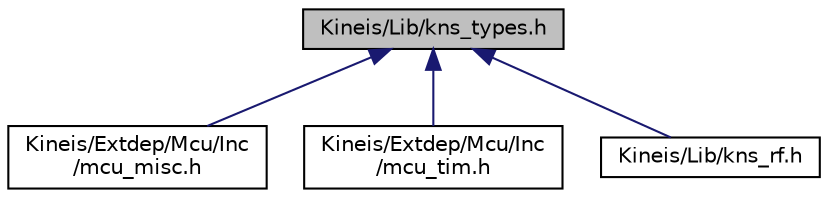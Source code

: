 digraph "Kineis/Lib/kns_types.h"
{
 // INTERACTIVE_SVG=YES
 // LATEX_PDF_SIZE
  edge [fontname="Helvetica",fontsize="10",labelfontname="Helvetica",labelfontsize="10"];
  node [fontname="Helvetica",fontsize="10",shape=record];
  Node1 [label="Kineis/Lib/kns_types.h",height=0.2,width=0.4,color="black", fillcolor="grey75", style="filled", fontcolor="black",tooltip="Kineis types definition."];
  Node1 -> Node2 [dir="back",color="midnightblue",fontsize="10",style="solid",fontname="Helvetica"];
  Node2 [label="Kineis/Extdep/Mcu/Inc\l/mcu_misc.h",height=0.2,width=0.4,color="black", fillcolor="white", style="filled",URL="$dc/d0e/mcu__misc_8h.html",tooltip="MCU wrappers for miscellaneous features."];
  Node1 -> Node3 [dir="back",color="midnightblue",fontsize="10",style="solid",fontname="Helvetica"];
  Node3 [label="Kineis/Extdep/Mcu/Inc\l/mcu_tim.h",height=0.2,width=0.4,color="black", fillcolor="white", style="filled",URL="$d4/dbe/mcu__tim_8h.html",tooltip="MCU wrappers for timer or non-blocking delays used by Kineis stack."];
  Node1 -> Node4 [dir="back",color="midnightblue",fontsize="10",style="solid",fontname="Helvetica"];
  Node4 [label="Kineis/Lib/kns_rf.h",height=0.2,width=0.4,color="black", fillcolor="white", style="filled",URL="$df/d53/kns__rf_8h.html",tooltip="Device communication driver for Kinéis radio frequence."];
}
